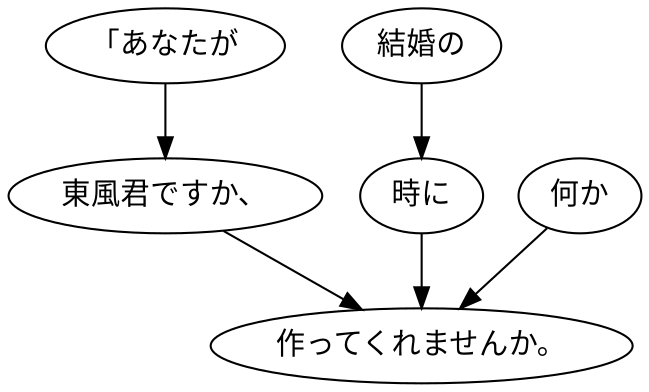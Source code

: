 digraph graph8982 {
	node0 [label="「あなたが"];
	node1 [label="東風君ですか、"];
	node2 [label="結婚の"];
	node3 [label="時に"];
	node4 [label="何か"];
	node5 [label="作ってくれませんか。"];
	node0 -> node1;
	node1 -> node5;
	node2 -> node3;
	node3 -> node5;
	node4 -> node5;
}
